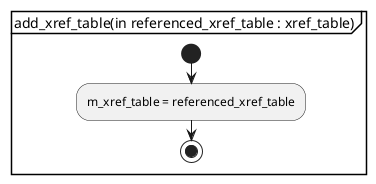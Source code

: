 @startuml add_xref_table
partition "add_xref_table(in referenced_xref_table : xref_table)" {
start
	' HACK: change to add
	:m_xref_table = referenced_xref_table;
stop
}
@enduml

@startuml dereference of reference
partition "dereference(in reference : indirect_reference)" {
start
	:return get_object(referenced_stream, reference.object_number, reference.generation_number);
stop
}
@enduml

@startuml dereference of any
partition "dereference(in object : any_direct_object_or_ref)" {
start
	if (object が indirect_reference) then (y)
		:return dereference(referenced_stream, object as indirect_reference);
	else
		:return object as any_direct_object;
	endif
stop
}
@enduml

@startuml get_object
partition "get_object(in object_number : object_t, in generation_number : generation_t)" {
start
	if (!m_object_map.contains(pair{object_number, generation_number})) then (y)
		if (m_xref_table.contains(object_number, generation_number) && m_xref_table.at(object_number, generation_number) は xref_inuse_entry) then (y)
			:object_info : xref_inuse_entry = m_xref_table.at(object_number, generation_number);
			:ストリーム位置を保存;
			:ストリーム位置を先頭から object_info.byte_offset バイト目に移動;
			:ignore_if_present(referenced_stream, any_whitespace_characters);
			:object = take_indirect_object(referenced_stream, *this);
			:ストリーム位置を復元;
		else
			:object = null;
		endif
		:m_object_map.emplace(pair{object_number, generation_number}, object);
	endif

	:return m_object_map.at(pair{object_number, generation_number});
stop
}
@enduml
